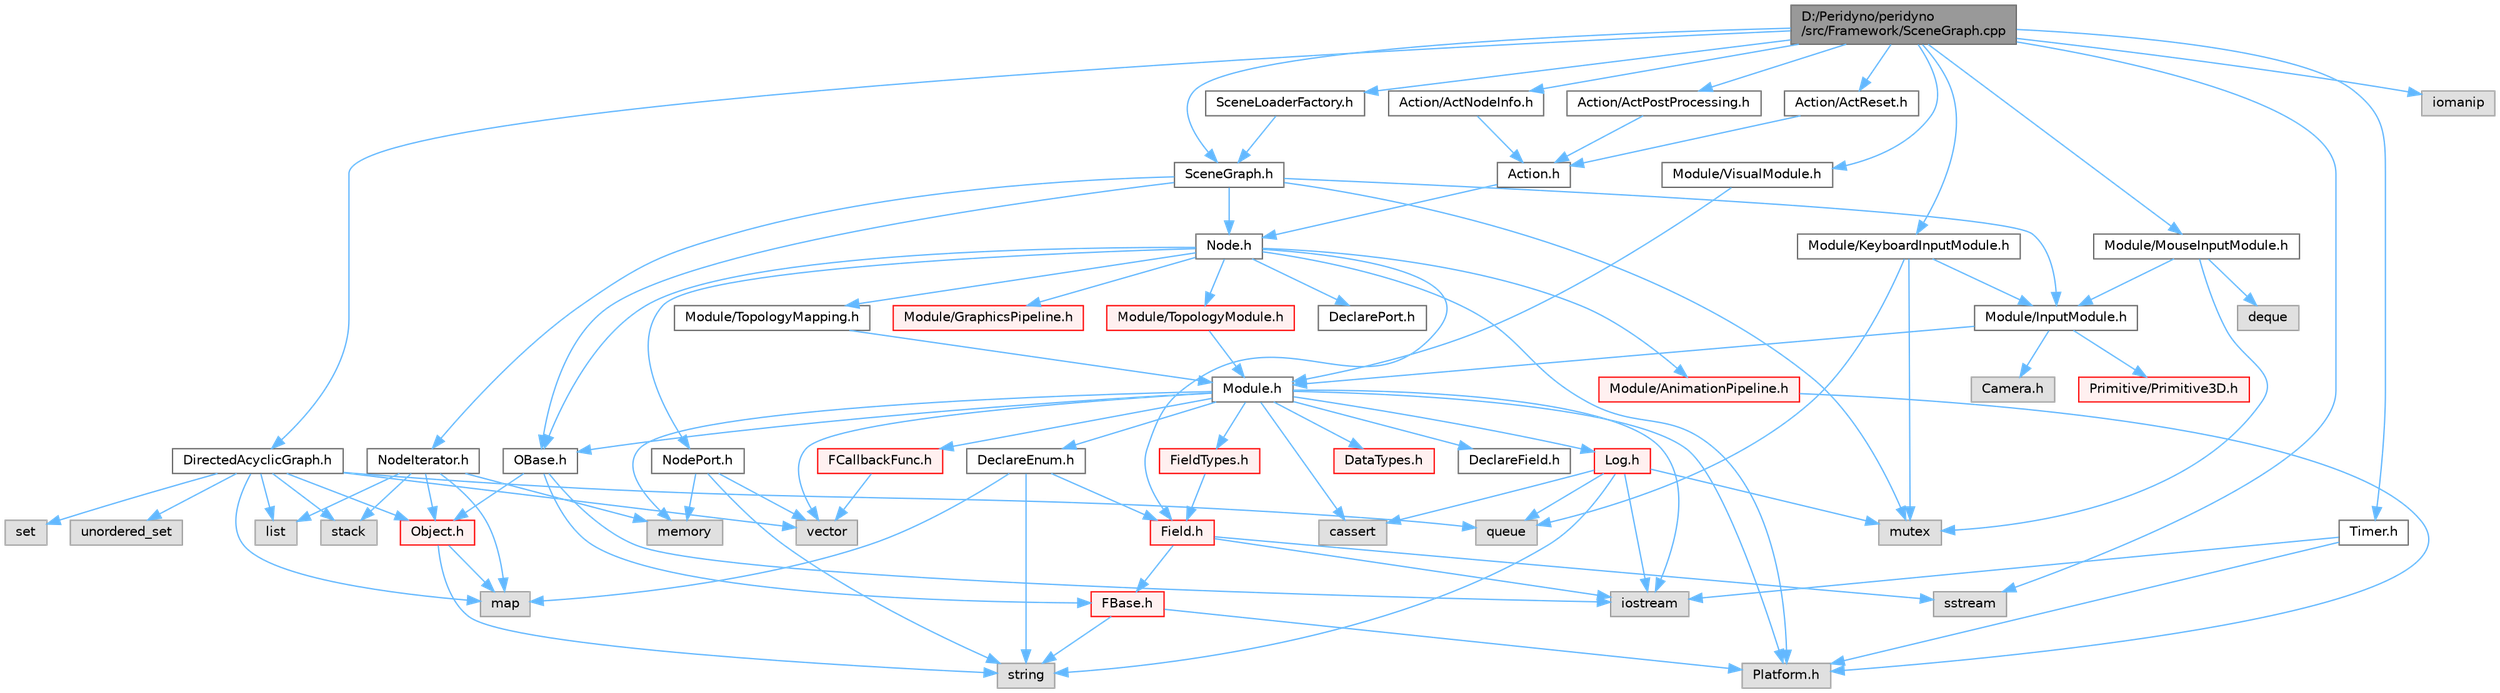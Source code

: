 digraph "D:/Peridyno/peridyno/src/Framework/SceneGraph.cpp"
{
 // LATEX_PDF_SIZE
  bgcolor="transparent";
  edge [fontname=Helvetica,fontsize=10,labelfontname=Helvetica,labelfontsize=10];
  node [fontname=Helvetica,fontsize=10,shape=box,height=0.2,width=0.4];
  Node1 [id="Node000001",label="D:/Peridyno/peridyno\l/src/Framework/SceneGraph.cpp",height=0.2,width=0.4,color="gray40", fillcolor="grey60", style="filled", fontcolor="black",tooltip=" "];
  Node1 -> Node2 [id="edge1_Node000001_Node000002",color="steelblue1",style="solid",tooltip=" "];
  Node2 [id="Node000002",label="SceneGraph.h",height=0.2,width=0.4,color="grey40", fillcolor="white", style="filled",URL="$_scene_graph_8h.html",tooltip=" "];
  Node2 -> Node3 [id="edge2_Node000002_Node000003",color="steelblue1",style="solid",tooltip=" "];
  Node3 [id="Node000003",label="OBase.h",height=0.2,width=0.4,color="grey40", fillcolor="white", style="filled",URL="$_o_base_8h.html",tooltip=" "];
  Node3 -> Node4 [id="edge3_Node000003_Node000004",color="steelblue1",style="solid",tooltip=" "];
  Node4 [id="Node000004",label="iostream",height=0.2,width=0.4,color="grey60", fillcolor="#E0E0E0", style="filled",tooltip=" "];
  Node3 -> Node5 [id="edge4_Node000003_Node000005",color="steelblue1",style="solid",tooltip=" "];
  Node5 [id="Node000005",label="FBase.h",height=0.2,width=0.4,color="red", fillcolor="#FFF0F0", style="filled",URL="$_f_base_8h.html",tooltip=" "];
  Node5 -> Node6 [id="edge5_Node000005_Node000006",color="steelblue1",style="solid",tooltip=" "];
  Node6 [id="Node000006",label="Platform.h",height=0.2,width=0.4,color="grey60", fillcolor="#E0E0E0", style="filled",tooltip=" "];
  Node5 -> Node9 [id="edge6_Node000005_Node000009",color="steelblue1",style="solid",tooltip=" "];
  Node9 [id="Node000009",label="string",height=0.2,width=0.4,color="grey60", fillcolor="#E0E0E0", style="filled",tooltip=" "];
  Node3 -> Node12 [id="edge7_Node000003_Node000012",color="steelblue1",style="solid",tooltip=" "];
  Node12 [id="Node000012",label="Object.h",height=0.2,width=0.4,color="red", fillcolor="#FFF0F0", style="filled",URL="$_object_8h.html",tooltip=" "];
  Node12 -> Node9 [id="edge8_Node000012_Node000009",color="steelblue1",style="solid",tooltip=" "];
  Node12 -> Node14 [id="edge9_Node000012_Node000014",color="steelblue1",style="solid",tooltip=" "];
  Node14 [id="Node000014",label="map",height=0.2,width=0.4,color="grey60", fillcolor="#E0E0E0", style="filled",tooltip=" "];
  Node2 -> Node15 [id="edge10_Node000002_Node000015",color="steelblue1",style="solid",tooltip=" "];
  Node15 [id="Node000015",label="Node.h",height=0.2,width=0.4,color="grey40", fillcolor="white", style="filled",URL="$_node_8h.html",tooltip=" "];
  Node15 -> Node3 [id="edge11_Node000015_Node000003",color="steelblue1",style="solid",tooltip=" "];
  Node15 -> Node16 [id="edge12_Node000015_Node000016",color="steelblue1",style="solid",tooltip=" "];
  Node16 [id="Node000016",label="Field.h",height=0.2,width=0.4,color="red", fillcolor="#FFF0F0", style="filled",URL="$_field_8h.html",tooltip=" "];
  Node16 -> Node4 [id="edge13_Node000016_Node000004",color="steelblue1",style="solid",tooltip=" "];
  Node16 -> Node18 [id="edge14_Node000016_Node000018",color="steelblue1",style="solid",tooltip=" "];
  Node18 [id="Node000018",label="sstream",height=0.2,width=0.4,color="grey60", fillcolor="#E0E0E0", style="filled",tooltip=" "];
  Node16 -> Node5 [id="edge15_Node000016_Node000005",color="steelblue1",style="solid",tooltip=" "];
  Node15 -> Node6 [id="edge16_Node000015_Node000006",color="steelblue1",style="solid",tooltip=" "];
  Node15 -> Node69 [id="edge17_Node000015_Node000069",color="steelblue1",style="solid",tooltip=" "];
  Node69 [id="Node000069",label="DeclarePort.h",height=0.2,width=0.4,color="grey40", fillcolor="white", style="filled",URL="$_declare_port_8h.html",tooltip=" "];
  Node15 -> Node70 [id="edge18_Node000015_Node000070",color="steelblue1",style="solid",tooltip=" "];
  Node70 [id="Node000070",label="NodePort.h",height=0.2,width=0.4,color="grey40", fillcolor="white", style="filled",URL="$_node_port_8h.html",tooltip=" "];
  Node70 -> Node9 [id="edge19_Node000070_Node000009",color="steelblue1",style="solid",tooltip=" "];
  Node70 -> Node21 [id="edge20_Node000070_Node000021",color="steelblue1",style="solid",tooltip=" "];
  Node21 [id="Node000021",label="vector",height=0.2,width=0.4,color="grey60", fillcolor="#E0E0E0", style="filled",tooltip=" "];
  Node70 -> Node23 [id="edge21_Node000070_Node000023",color="steelblue1",style="solid",tooltip=" "];
  Node23 [id="Node000023",label="memory",height=0.2,width=0.4,color="grey60", fillcolor="#E0E0E0", style="filled",tooltip=" "];
  Node15 -> Node71 [id="edge22_Node000015_Node000071",color="steelblue1",style="solid",tooltip=" "];
  Node71 [id="Node000071",label="Module/TopologyModule.h",height=0.2,width=0.4,color="red", fillcolor="#FFF0F0", style="filled",URL="$_topology_module_8h.html",tooltip=" "];
  Node71 -> Node72 [id="edge23_Node000071_Node000072",color="steelblue1",style="solid",tooltip=" "];
  Node72 [id="Node000072",label="Module.h",height=0.2,width=0.4,color="grey40", fillcolor="white", style="filled",URL="$_module_8h.html",tooltip=" "];
  Node72 -> Node6 [id="edge24_Node000072_Node000006",color="steelblue1",style="solid",tooltip=" "];
  Node72 -> Node23 [id="edge25_Node000072_Node000023",color="steelblue1",style="solid",tooltip=" "];
  Node72 -> Node21 [id="edge26_Node000072_Node000021",color="steelblue1",style="solid",tooltip=" "];
  Node72 -> Node20 [id="edge27_Node000072_Node000020",color="steelblue1",style="solid",tooltip=" "];
  Node20 [id="Node000020",label="cassert",height=0.2,width=0.4,color="grey60", fillcolor="#E0E0E0", style="filled",tooltip=" "];
  Node72 -> Node4 [id="edge28_Node000072_Node000004",color="steelblue1",style="solid",tooltip=" "];
  Node72 -> Node3 [id="edge29_Node000072_Node000003",color="steelblue1",style="solid",tooltip=" "];
  Node72 -> Node73 [id="edge30_Node000072_Node000073",color="steelblue1",style="solid",tooltip=" "];
  Node73 [id="Node000073",label="Log.h",height=0.2,width=0.4,color="red", fillcolor="#FFF0F0", style="filled",URL="$_log_8h.html",tooltip=" "];
  Node73 -> Node74 [id="edge31_Node000073_Node000074",color="steelblue1",style="solid",tooltip=" "];
  Node74 [id="Node000074",label="mutex",height=0.2,width=0.4,color="grey60", fillcolor="#E0E0E0", style="filled",tooltip=" "];
  Node73 -> Node9 [id="edge32_Node000073_Node000009",color="steelblue1",style="solid",tooltip=" "];
  Node73 -> Node4 [id="edge33_Node000073_Node000004",color="steelblue1",style="solid",tooltip=" "];
  Node73 -> Node78 [id="edge34_Node000073_Node000078",color="steelblue1",style="solid",tooltip=" "];
  Node78 [id="Node000078",label="queue",height=0.2,width=0.4,color="grey60", fillcolor="#E0E0E0", style="filled",tooltip=" "];
  Node73 -> Node20 [id="edge35_Node000073_Node000020",color="steelblue1",style="solid",tooltip=" "];
  Node72 -> Node82 [id="edge36_Node000072_Node000082",color="steelblue1",style="solid",tooltip=" "];
  Node82 [id="Node000082",label="DataTypes.h",height=0.2,width=0.4,color="red", fillcolor="#FFF0F0", style="filled",URL="$_data_types_8h.html",tooltip=" "];
  Node72 -> Node87 [id="edge37_Node000072_Node000087",color="steelblue1",style="solid",tooltip=" "];
  Node87 [id="Node000087",label="DeclareEnum.h",height=0.2,width=0.4,color="grey40", fillcolor="white", style="filled",URL="$_declare_enum_8h.html",tooltip=" "];
  Node87 -> Node14 [id="edge38_Node000087_Node000014",color="steelblue1",style="solid",tooltip=" "];
  Node87 -> Node9 [id="edge39_Node000087_Node000009",color="steelblue1",style="solid",tooltip=" "];
  Node87 -> Node16 [id="edge40_Node000087_Node000016",color="steelblue1",style="solid",tooltip=" "];
  Node72 -> Node88 [id="edge41_Node000072_Node000088",color="steelblue1",style="solid",tooltip=" "];
  Node88 [id="Node000088",label="DeclareField.h",height=0.2,width=0.4,color="grey40", fillcolor="white", style="filled",URL="$_declare_field_8h.html",tooltip=" "];
  Node72 -> Node89 [id="edge42_Node000072_Node000089",color="steelblue1",style="solid",tooltip=" "];
  Node89 [id="Node000089",label="FCallbackFunc.h",height=0.2,width=0.4,color="red", fillcolor="#FFF0F0", style="filled",URL="$_f_callback_func_8h.html",tooltip=" "];
  Node89 -> Node21 [id="edge43_Node000089_Node000021",color="steelblue1",style="solid",tooltip=" "];
  Node72 -> Node90 [id="edge44_Node000072_Node000090",color="steelblue1",style="solid",tooltip=" "];
  Node90 [id="Node000090",label="FieldTypes.h",height=0.2,width=0.4,color="red", fillcolor="#FFF0F0", style="filled",URL="$_field_types_8h.html",tooltip=" "];
  Node90 -> Node16 [id="edge45_Node000090_Node000016",color="steelblue1",style="solid",tooltip=" "];
  Node15 -> Node92 [id="edge46_Node000015_Node000092",color="steelblue1",style="solid",tooltip=" "];
  Node92 [id="Node000092",label="Module/TopologyMapping.h",height=0.2,width=0.4,color="grey40", fillcolor="white", style="filled",URL="$_topology_mapping_8h.html",tooltip=" "];
  Node92 -> Node72 [id="edge47_Node000092_Node000072",color="steelblue1",style="solid",tooltip=" "];
  Node15 -> Node93 [id="edge48_Node000015_Node000093",color="steelblue1",style="solid",tooltip=" "];
  Node93 [id="Node000093",label="Module/AnimationPipeline.h",height=0.2,width=0.4,color="red", fillcolor="#FFF0F0", style="filled",URL="$_animation_pipeline_8h.html",tooltip=" "];
  Node93 -> Node6 [id="edge49_Node000093_Node000006",color="steelblue1",style="solid",tooltip=" "];
  Node15 -> Node95 [id="edge50_Node000015_Node000095",color="steelblue1",style="solid",tooltip=" "];
  Node95 [id="Node000095",label="Module/GraphicsPipeline.h",height=0.2,width=0.4,color="red", fillcolor="#FFF0F0", style="filled",URL="$_graphics_pipeline_8h.html",tooltip=" "];
  Node2 -> Node96 [id="edge51_Node000002_Node000096",color="steelblue1",style="solid",tooltip=" "];
  Node96 [id="Node000096",label="NodeIterator.h",height=0.2,width=0.4,color="grey40", fillcolor="white", style="filled",URL="$_node_iterator_8h.html",tooltip=" "];
  Node96 -> Node97 [id="edge52_Node000096_Node000097",color="steelblue1",style="solid",tooltip=" "];
  Node97 [id="Node000097",label="stack",height=0.2,width=0.4,color="grey60", fillcolor="#E0E0E0", style="filled",tooltip=" "];
  Node96 -> Node98 [id="edge53_Node000096_Node000098",color="steelblue1",style="solid",tooltip=" "];
  Node98 [id="Node000098",label="list",height=0.2,width=0.4,color="grey60", fillcolor="#E0E0E0", style="filled",tooltip=" "];
  Node96 -> Node14 [id="edge54_Node000096_Node000014",color="steelblue1",style="solid",tooltip=" "];
  Node96 -> Node23 [id="edge55_Node000096_Node000023",color="steelblue1",style="solid",tooltip=" "];
  Node96 -> Node12 [id="edge56_Node000096_Node000012",color="steelblue1",style="solid",tooltip=" "];
  Node2 -> Node99 [id="edge57_Node000002_Node000099",color="steelblue1",style="solid",tooltip=" "];
  Node99 [id="Node000099",label="Module/InputModule.h",height=0.2,width=0.4,color="grey40", fillcolor="white", style="filled",URL="$_input_module_8h.html",tooltip=" "];
  Node99 -> Node72 [id="edge58_Node000099_Node000072",color="steelblue1",style="solid",tooltip=" "];
  Node99 -> Node100 [id="edge59_Node000099_Node000100",color="steelblue1",style="solid",tooltip=" "];
  Node100 [id="Node000100",label="Camera.h",height=0.2,width=0.4,color="grey60", fillcolor="#E0E0E0", style="filled",tooltip=" "];
  Node99 -> Node101 [id="edge60_Node000099_Node000101",color="steelblue1",style="solid",tooltip=" "];
  Node101 [id="Node000101",label="Primitive/Primitive3D.h",height=0.2,width=0.4,color="red", fillcolor="#FFF0F0", style="filled",URL="$_primitive3_d_8h.html",tooltip=" "];
  Node2 -> Node74 [id="edge61_Node000002_Node000074",color="steelblue1",style="solid",tooltip=" "];
  Node1 -> Node105 [id="edge62_Node000001_Node000105",color="steelblue1",style="solid",tooltip=" "];
  Node105 [id="Node000105",label="Action/ActReset.h",height=0.2,width=0.4,color="grey40", fillcolor="white", style="filled",URL="$_act_reset_8h.html",tooltip=" "];
  Node105 -> Node106 [id="edge63_Node000105_Node000106",color="steelblue1",style="solid",tooltip=" "];
  Node106 [id="Node000106",label="Action.h",height=0.2,width=0.4,color="grey40", fillcolor="white", style="filled",URL="$_action_8h.html",tooltip=" "];
  Node106 -> Node15 [id="edge64_Node000106_Node000015",color="steelblue1",style="solid",tooltip=" "];
  Node1 -> Node107 [id="edge65_Node000001_Node000107",color="steelblue1",style="solid",tooltip=" "];
  Node107 [id="Node000107",label="Action/ActNodeInfo.h",height=0.2,width=0.4,color="grey40", fillcolor="white", style="filled",URL="$_act_node_info_8h.html",tooltip=" "];
  Node107 -> Node106 [id="edge66_Node000107_Node000106",color="steelblue1",style="solid",tooltip=" "];
  Node1 -> Node108 [id="edge67_Node000001_Node000108",color="steelblue1",style="solid",tooltip=" "];
  Node108 [id="Node000108",label="Action/ActPostProcessing.h",height=0.2,width=0.4,color="grey40", fillcolor="white", style="filled",URL="$_act_post_processing_8h.html",tooltip=" "];
  Node108 -> Node106 [id="edge68_Node000108_Node000106",color="steelblue1",style="solid",tooltip=" "];
  Node1 -> Node109 [id="edge69_Node000001_Node000109",color="steelblue1",style="solid",tooltip=" "];
  Node109 [id="Node000109",label="Module/VisualModule.h",height=0.2,width=0.4,color="grey40", fillcolor="white", style="filled",URL="$_visual_module_8h.html",tooltip=" "];
  Node109 -> Node72 [id="edge70_Node000109_Node000072",color="steelblue1",style="solid",tooltip=" "];
  Node1 -> Node110 [id="edge71_Node000001_Node000110",color="steelblue1",style="solid",tooltip=" "];
  Node110 [id="Node000110",label="Module/MouseInputModule.h",height=0.2,width=0.4,color="grey40", fillcolor="white", style="filled",URL="$_mouse_input_module_8h.html",tooltip=" "];
  Node110 -> Node99 [id="edge72_Node000110_Node000099",color="steelblue1",style="solid",tooltip=" "];
  Node110 -> Node111 [id="edge73_Node000110_Node000111",color="steelblue1",style="solid",tooltip=" "];
  Node111 [id="Node000111",label="deque",height=0.2,width=0.4,color="grey60", fillcolor="#E0E0E0", style="filled",tooltip=" "];
  Node110 -> Node74 [id="edge74_Node000110_Node000074",color="steelblue1",style="solid",tooltip=" "];
  Node1 -> Node112 [id="edge75_Node000001_Node000112",color="steelblue1",style="solid",tooltip=" "];
  Node112 [id="Node000112",label="Module/KeyboardInputModule.h",height=0.2,width=0.4,color="grey40", fillcolor="white", style="filled",URL="$_keyboard_input_module_8h.html",tooltip=" "];
  Node112 -> Node99 [id="edge76_Node000112_Node000099",color="steelblue1",style="solid",tooltip=" "];
  Node112 -> Node78 [id="edge77_Node000112_Node000078",color="steelblue1",style="solid",tooltip=" "];
  Node112 -> Node74 [id="edge78_Node000112_Node000074",color="steelblue1",style="solid",tooltip=" "];
  Node1 -> Node113 [id="edge79_Node000001_Node000113",color="steelblue1",style="solid",tooltip=" "];
  Node113 [id="Node000113",label="DirectedAcyclicGraph.h",height=0.2,width=0.4,color="grey40", fillcolor="white", style="filled",URL="$_directed_acyclic_graph_8h.html",tooltip=" "];
  Node113 -> Node12 [id="edge80_Node000113_Node000012",color="steelblue1",style="solid",tooltip=" "];
  Node113 -> Node14 [id="edge81_Node000113_Node000014",color="steelblue1",style="solid",tooltip=" "];
  Node113 -> Node98 [id="edge82_Node000113_Node000098",color="steelblue1",style="solid",tooltip=" "];
  Node113 -> Node97 [id="edge83_Node000113_Node000097",color="steelblue1",style="solid",tooltip=" "];
  Node113 -> Node114 [id="edge84_Node000113_Node000114",color="steelblue1",style="solid",tooltip=" "];
  Node114 [id="Node000114",label="set",height=0.2,width=0.4,color="grey60", fillcolor="#E0E0E0", style="filled",tooltip=" "];
  Node113 -> Node21 [id="edge85_Node000113_Node000021",color="steelblue1",style="solid",tooltip=" "];
  Node113 -> Node78 [id="edge86_Node000113_Node000078",color="steelblue1",style="solid",tooltip=" "];
  Node113 -> Node115 [id="edge87_Node000113_Node000115",color="steelblue1",style="solid",tooltip=" "];
  Node115 [id="Node000115",label="unordered_set",height=0.2,width=0.4,color="grey60", fillcolor="#E0E0E0", style="filled",tooltip=" "];
  Node1 -> Node116 [id="edge88_Node000001_Node000116",color="steelblue1",style="solid",tooltip=" "];
  Node116 [id="Node000116",label="SceneLoaderFactory.h",height=0.2,width=0.4,color="grey40", fillcolor="white", style="filled",URL="$_scene_loader_factory_8h.html",tooltip=" "];
  Node116 -> Node2 [id="edge89_Node000116_Node000002",color="steelblue1",style="solid",tooltip=" "];
  Node1 -> Node117 [id="edge90_Node000001_Node000117",color="steelblue1",style="solid",tooltip=" "];
  Node117 [id="Node000117",label="Timer.h",height=0.2,width=0.4,color="grey40", fillcolor="white", style="filled",URL="$_timer_8h.html",tooltip=" "];
  Node117 -> Node6 [id="edge91_Node000117_Node000006",color="steelblue1",style="solid",tooltip=" "];
  Node117 -> Node4 [id="edge92_Node000117_Node000004",color="steelblue1",style="solid",tooltip=" "];
  Node1 -> Node18 [id="edge93_Node000001_Node000018",color="steelblue1",style="solid",tooltip=" "];
  Node1 -> Node118 [id="edge94_Node000001_Node000118",color="steelblue1",style="solid",tooltip=" "];
  Node118 [id="Node000118",label="iomanip",height=0.2,width=0.4,color="grey60", fillcolor="#E0E0E0", style="filled",tooltip=" "];
}
